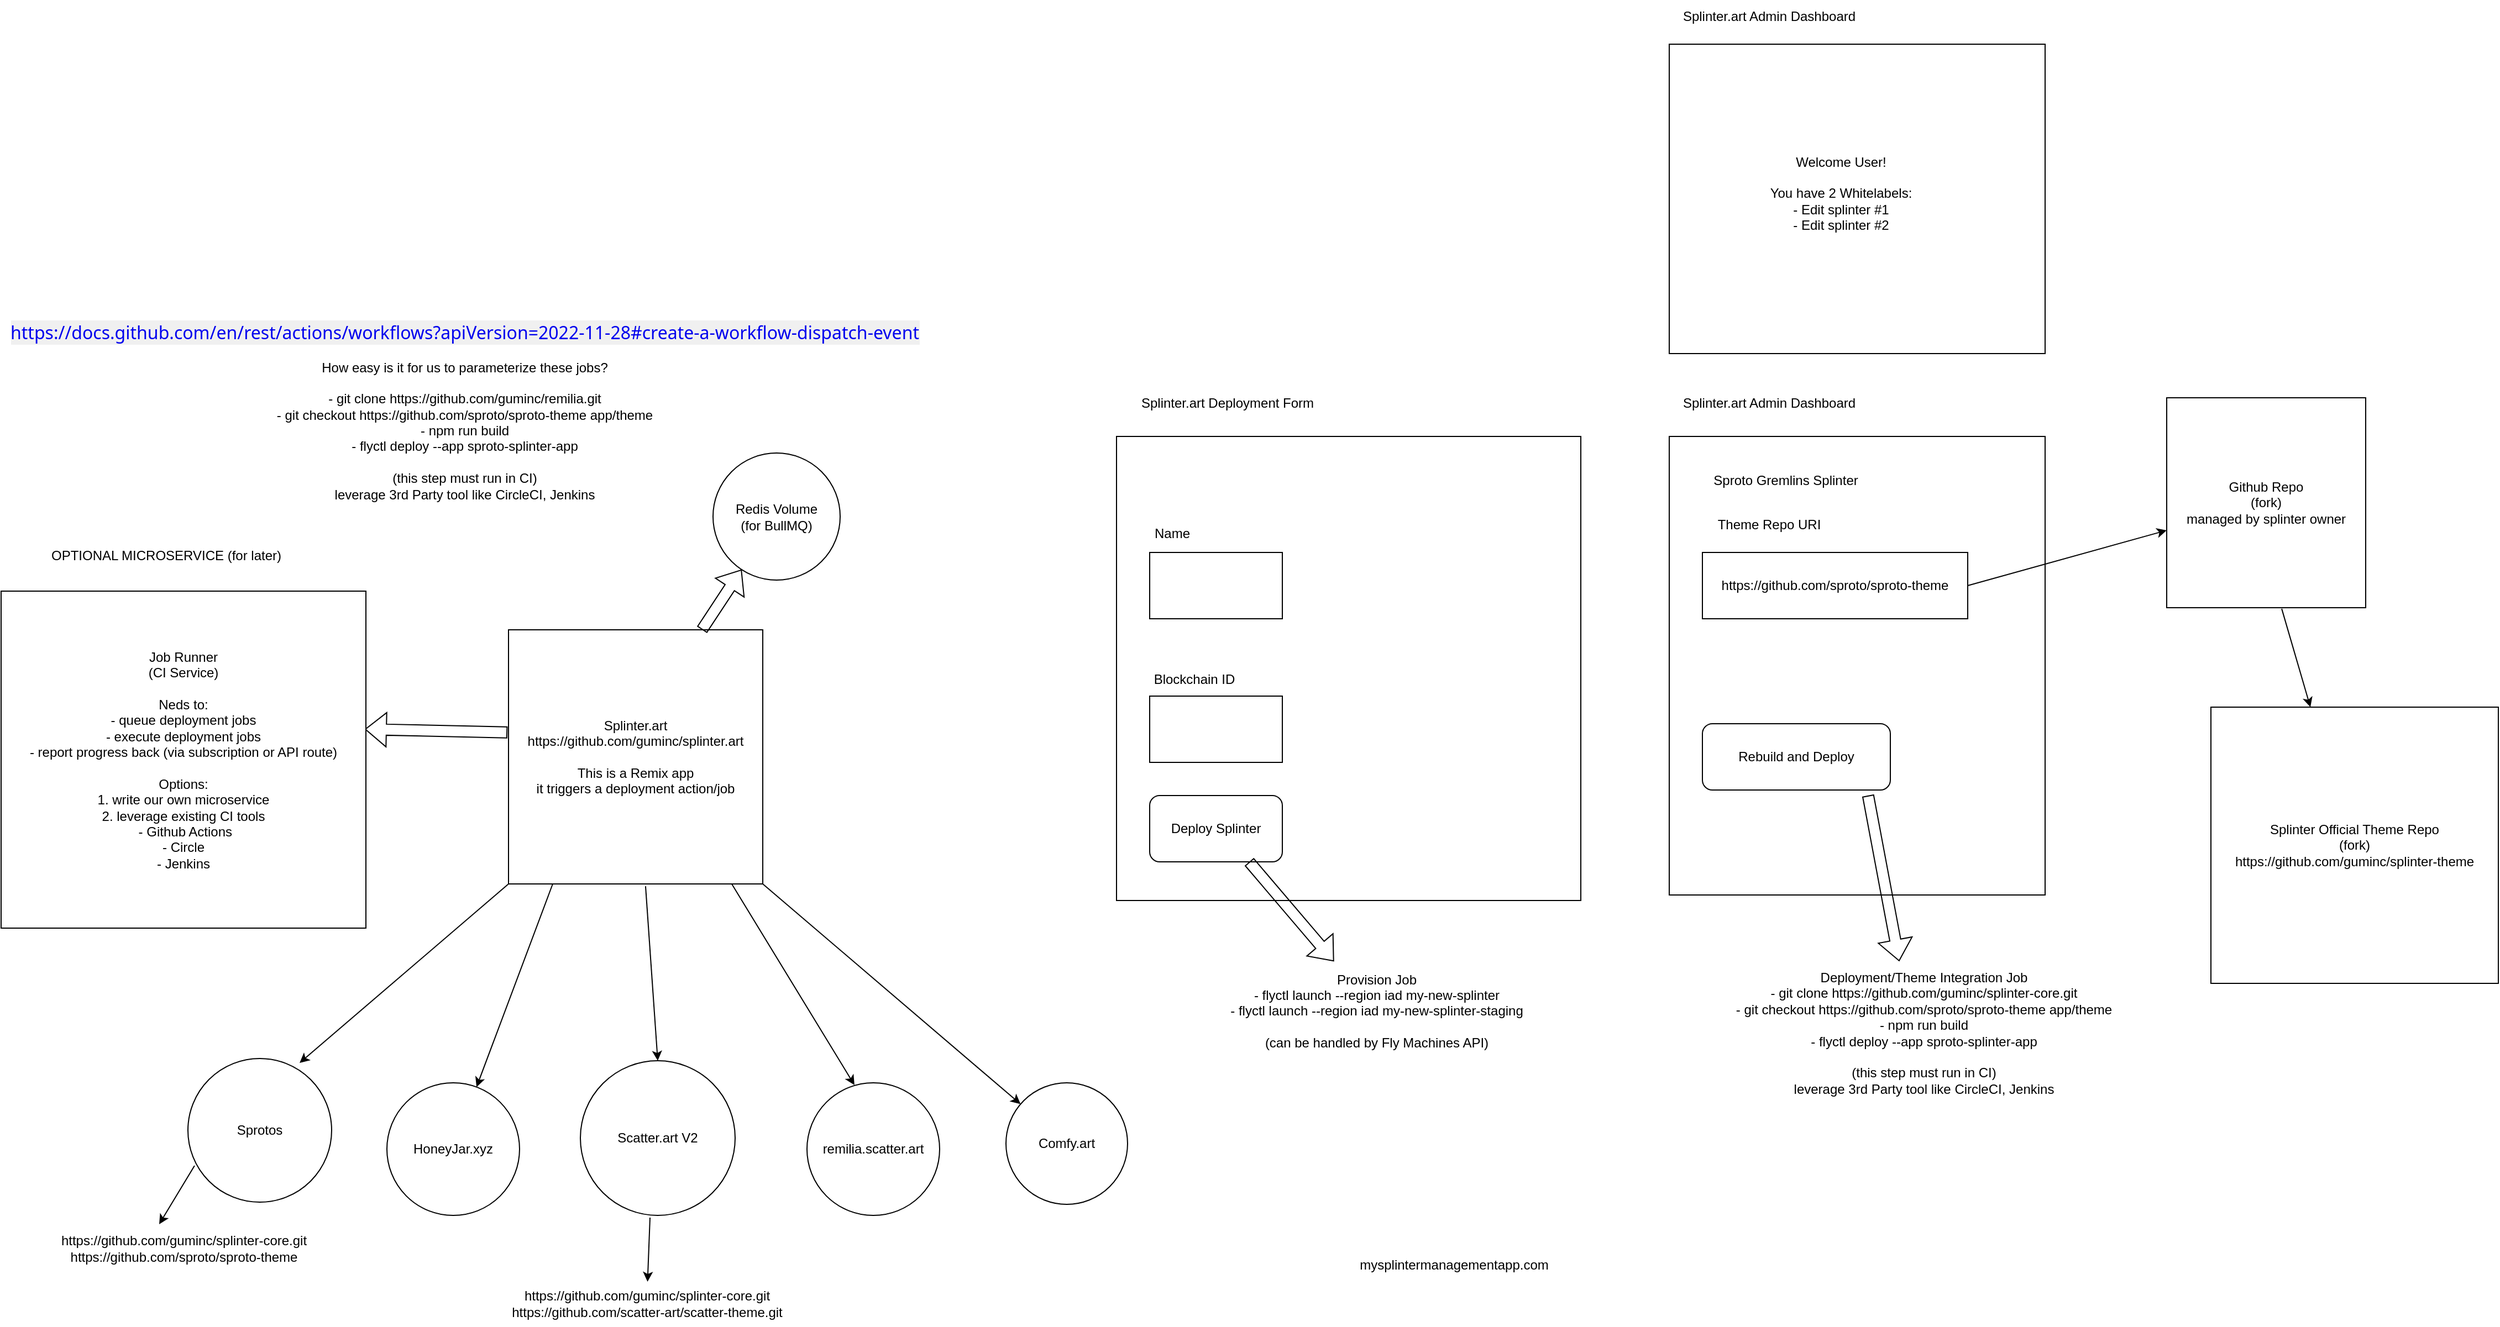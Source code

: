 <mxfile version="21.6.5" type="github">
  <diagram name="Page-1" id="4mbQmIPBIwOSGUWnRSwn">
    <mxGraphModel dx="2396" dy="1972" grid="1" gridSize="10" guides="1" tooltips="1" connect="1" arrows="1" fold="1" page="1" pageScale="1" pageWidth="850" pageHeight="1100" math="0" shadow="0">
      <root>
        <mxCell id="0" />
        <mxCell id="1" parent="0" />
        <mxCell id="HHLrlIW7dgs84ATpGye1-20" value="" style="whiteSpace=wrap;html=1;aspect=fixed;" vertex="1" parent="1">
          <mxGeometry x="870" y="105" width="420" height="420" as="geometry" />
        </mxCell>
        <mxCell id="HHLrlIW7dgs84ATpGye1-1" value="Splinter.art&lt;br&gt;https://github.com/guminc/splinter.art&lt;br&gt;&lt;br&gt;This is a Remix app&lt;br&gt;it triggers a deployment action/job" style="whiteSpace=wrap;html=1;aspect=fixed;" vertex="1" parent="1">
          <mxGeometry x="320" y="280" width="230" height="230" as="geometry" />
        </mxCell>
        <mxCell id="HHLrlIW7dgs84ATpGye1-3" value="Scatter.art V2" style="ellipse;whiteSpace=wrap;html=1;" vertex="1" parent="1">
          <mxGeometry x="385" y="670" width="140" height="140" as="geometry" />
        </mxCell>
        <mxCell id="HHLrlIW7dgs84ATpGye1-4" value="remilia.scatter.art" style="ellipse;whiteSpace=wrap;html=1;" vertex="1" parent="1">
          <mxGeometry x="590" y="690" width="120" height="120" as="geometry" />
        </mxCell>
        <mxCell id="HHLrlIW7dgs84ATpGye1-5" value="HoneyJar.xyz" style="ellipse;whiteSpace=wrap;html=1;" vertex="1" parent="1">
          <mxGeometry x="210" y="690" width="120" height="120" as="geometry" />
        </mxCell>
        <mxCell id="HHLrlIW7dgs84ATpGye1-7" value="Sprotos" style="ellipse;whiteSpace=wrap;html=1;" vertex="1" parent="1">
          <mxGeometry x="30" y="668" width="130" height="130" as="geometry" />
        </mxCell>
        <mxCell id="HHLrlIW7dgs84ATpGye1-8" value="Comfy.art" style="ellipse;whiteSpace=wrap;html=1;" vertex="1" parent="1">
          <mxGeometry x="770" y="690" width="110" height="110" as="geometry" />
        </mxCell>
        <mxCell id="HHLrlIW7dgs84ATpGye1-9" value="" style="endArrow=classic;html=1;rounded=0;entryX=0.777;entryY=0.031;entryDx=0;entryDy=0;entryPerimeter=0;" edge="1" parent="1" target="HHLrlIW7dgs84ATpGye1-7">
          <mxGeometry width="50" height="50" relative="1" as="geometry">
            <mxPoint x="320" y="510" as="sourcePoint" />
            <mxPoint x="370" y="460" as="targetPoint" />
          </mxGeometry>
        </mxCell>
        <mxCell id="HHLrlIW7dgs84ATpGye1-10" value="" style="endArrow=classic;html=1;rounded=0;" edge="1" parent="1" target="HHLrlIW7dgs84ATpGye1-5">
          <mxGeometry width="50" height="50" relative="1" as="geometry">
            <mxPoint x="360" y="510" as="sourcePoint" />
            <mxPoint x="410" y="460" as="targetPoint" />
          </mxGeometry>
        </mxCell>
        <mxCell id="HHLrlIW7dgs84ATpGye1-11" value="" style="endArrow=classic;html=1;rounded=0;exitX=0.539;exitY=1.009;exitDx=0;exitDy=0;exitPerimeter=0;entryX=0.5;entryY=0;entryDx=0;entryDy=0;" edge="1" parent="1" source="HHLrlIW7dgs84ATpGye1-1" target="HHLrlIW7dgs84ATpGye1-3">
          <mxGeometry width="50" height="50" relative="1" as="geometry">
            <mxPoint x="580" y="520" as="sourcePoint" />
            <mxPoint x="450" y="660" as="targetPoint" />
          </mxGeometry>
        </mxCell>
        <mxCell id="HHLrlIW7dgs84ATpGye1-13" value="Deploy Splinter" style="rounded=1;whiteSpace=wrap;html=1;" vertex="1" parent="1">
          <mxGeometry x="900" y="430" width="120" height="60" as="geometry" />
        </mxCell>
        <mxCell id="HHLrlIW7dgs84ATpGye1-15" value="" style="whiteSpace=wrap;html=1;" vertex="1" parent="1">
          <mxGeometry x="900" y="210" width="120" height="60" as="geometry" />
        </mxCell>
        <mxCell id="HHLrlIW7dgs84ATpGye1-16" value="Name" style="text;html=1;align=center;verticalAlign=middle;resizable=0;points=[];autosize=1;strokeColor=none;fillColor=none;" vertex="1" parent="1">
          <mxGeometry x="890" y="178" width="60" height="30" as="geometry" />
        </mxCell>
        <mxCell id="HHLrlIW7dgs84ATpGye1-17" value="Blockchain ID" style="text;html=1;align=center;verticalAlign=middle;resizable=0;points=[];autosize=1;strokeColor=none;fillColor=none;" vertex="1" parent="1">
          <mxGeometry x="890" y="310" width="100" height="30" as="geometry" />
        </mxCell>
        <mxCell id="HHLrlIW7dgs84ATpGye1-18" value="" style="whiteSpace=wrap;html=1;" vertex="1" parent="1">
          <mxGeometry x="900" y="340" width="120" height="60" as="geometry" />
        </mxCell>
        <mxCell id="HHLrlIW7dgs84ATpGye1-19" value="Splinter.art Deployment Form" style="text;html=1;align=center;verticalAlign=middle;resizable=0;points=[];autosize=1;strokeColor=none;fillColor=none;" vertex="1" parent="1">
          <mxGeometry x="880" y="60" width="180" height="30" as="geometry" />
        </mxCell>
        <mxCell id="HHLrlIW7dgs84ATpGye1-23" value="Provision Job&lt;br&gt;- flyctl launch --region iad my-new-splinter&lt;br&gt;- flyctl launch --region iad my-new-splinter-staging&lt;br&gt;&lt;br&gt;(can be handled by Fly Machines API)" style="text;html=1;align=center;verticalAlign=middle;resizable=0;points=[];autosize=1;strokeColor=none;fillColor=none;" vertex="1" parent="1">
          <mxGeometry x="960" y="580" width="290" height="90" as="geometry" />
        </mxCell>
        <mxCell id="HHLrlIW7dgs84ATpGye1-24" value="" style="shape=flexArrow;endArrow=classic;html=1;rounded=0;exitX=0.75;exitY=1;exitDx=0;exitDy=0;" edge="1" parent="1" source="HHLrlIW7dgs84ATpGye1-13" target="HHLrlIW7dgs84ATpGye1-23">
          <mxGeometry width="50" height="50" relative="1" as="geometry">
            <mxPoint x="1040" y="430" as="sourcePoint" />
            <mxPoint x="1070" y="640" as="targetPoint" />
          </mxGeometry>
        </mxCell>
        <mxCell id="HHLrlIW7dgs84ATpGye1-25" value="" style="rounded=0;whiteSpace=wrap;html=1;" vertex="1" parent="1">
          <mxGeometry x="1370" y="105" width="340" height="415" as="geometry" />
        </mxCell>
        <mxCell id="HHLrlIW7dgs84ATpGye1-26" value="Splinter.art Admin Dashboard" style="text;html=1;align=center;verticalAlign=middle;resizable=0;points=[];autosize=1;strokeColor=none;fillColor=none;" vertex="1" parent="1">
          <mxGeometry x="1370" y="60" width="180" height="30" as="geometry" />
        </mxCell>
        <mxCell id="HHLrlIW7dgs84ATpGye1-27" value="https://github.com/sproto/sproto-theme" style="rounded=0;whiteSpace=wrap;html=1;" vertex="1" parent="1">
          <mxGeometry x="1400" y="210" width="240" height="60" as="geometry" />
        </mxCell>
        <mxCell id="HHLrlIW7dgs84ATpGye1-28" value="Theme Repo URI" style="text;html=1;align=center;verticalAlign=middle;resizable=0;points=[];autosize=1;strokeColor=none;fillColor=none;" vertex="1" parent="1">
          <mxGeometry x="1400" y="170" width="120" height="30" as="geometry" />
        </mxCell>
        <mxCell id="HHLrlIW7dgs84ATpGye1-29" value="Rebuild and Deploy" style="rounded=1;whiteSpace=wrap;html=1;" vertex="1" parent="1">
          <mxGeometry x="1400" y="365" width="170" height="60" as="geometry" />
        </mxCell>
        <mxCell id="HHLrlIW7dgs84ATpGye1-30" value="" style="endArrow=classic;html=1;rounded=0;exitX=1;exitY=0.5;exitDx=0;exitDy=0;" edge="1" parent="1" source="HHLrlIW7dgs84ATpGye1-27" target="HHLrlIW7dgs84ATpGye1-31">
          <mxGeometry width="50" height="50" relative="1" as="geometry">
            <mxPoint x="1500" y="340" as="sourcePoint" />
            <mxPoint x="1880" y="100" as="targetPoint" />
          </mxGeometry>
        </mxCell>
        <mxCell id="HHLrlIW7dgs84ATpGye1-31" value="Github Repo&lt;br&gt;(fork)&lt;br&gt;managed by splinter owner" style="rounded=0;whiteSpace=wrap;html=1;" vertex="1" parent="1">
          <mxGeometry x="1820" y="70" width="180" height="190" as="geometry" />
        </mxCell>
        <mxCell id="HHLrlIW7dgs84ATpGye1-32" value="" style="endArrow=classic;html=1;rounded=0;exitX=0.578;exitY=1.005;exitDx=0;exitDy=0;exitPerimeter=0;" edge="1" parent="1" source="HHLrlIW7dgs84ATpGye1-31">
          <mxGeometry width="50" height="50" relative="1" as="geometry">
            <mxPoint x="1720" y="350" as="sourcePoint" />
            <mxPoint x="1950" y="350" as="targetPoint" />
          </mxGeometry>
        </mxCell>
        <mxCell id="HHLrlIW7dgs84ATpGye1-33" value="Splinter Official Theme Repo&lt;br&gt;(fork)&lt;br&gt;https://github.com/guminc/splinter-theme" style="rounded=0;whiteSpace=wrap;html=1;" vertex="1" parent="1">
          <mxGeometry x="1860" y="350" width="260" height="250" as="geometry" />
        </mxCell>
        <mxCell id="HHLrlIW7dgs84ATpGye1-34" value="" style="shape=flexArrow;endArrow=classic;html=1;rounded=0;exitX=0.529;exitY=0.783;exitDx=0;exitDy=0;exitPerimeter=0;entryX=0.439;entryY=0;entryDx=0;entryDy=0;entryPerimeter=0;" edge="1" parent="1" source="HHLrlIW7dgs84ATpGye1-25" target="HHLrlIW7dgs84ATpGye1-35">
          <mxGeometry width="50" height="50" relative="1" as="geometry">
            <mxPoint x="1510" y="510" as="sourcePoint" />
            <mxPoint x="1620" y="580" as="targetPoint" />
          </mxGeometry>
        </mxCell>
        <mxCell id="HHLrlIW7dgs84ATpGye1-35" value="Deployment/Theme Integration Job&lt;br&gt;- git clone https://github.com/guminc/splinter-core.git&lt;br style=&quot;border-color: var(--border-color);&quot;&gt;- git checkout&amp;nbsp;https://github.com/sproto/sproto-theme&amp;nbsp;app/theme&lt;br&gt;- npm run build&lt;br&gt;- flyctl deploy --app sproto-splinter-app&lt;br&gt;&lt;br&gt;(this step must run in CI)&lt;br&gt;leverage 3rd Party tool like CircleCI, Jenkins" style="text;html=1;align=center;verticalAlign=middle;resizable=0;points=[];autosize=1;strokeColor=none;fillColor=none;" vertex="1" parent="1">
          <mxGeometry x="1420" y="580" width="360" height="130" as="geometry" />
        </mxCell>
        <mxCell id="HHLrlIW7dgs84ATpGye1-36" value="" style="endArrow=classic;html=1;rounded=0;entryX=0.358;entryY=0.017;entryDx=0;entryDy=0;entryPerimeter=0;exitX=0.878;exitY=1;exitDx=0;exitDy=0;exitPerimeter=0;" edge="1" parent="1" source="HHLrlIW7dgs84ATpGye1-1" target="HHLrlIW7dgs84ATpGye1-4">
          <mxGeometry width="50" height="50" relative="1" as="geometry">
            <mxPoint x="800" y="440" as="sourcePoint" />
            <mxPoint x="850" y="390" as="targetPoint" />
          </mxGeometry>
        </mxCell>
        <mxCell id="HHLrlIW7dgs84ATpGye1-37" value="" style="endArrow=classic;html=1;rounded=0;exitX=1;exitY=1;exitDx=0;exitDy=0;" edge="1" parent="1" source="HHLrlIW7dgs84ATpGye1-1" target="HHLrlIW7dgs84ATpGye1-8">
          <mxGeometry width="50" height="50" relative="1" as="geometry">
            <mxPoint x="800" y="440" as="sourcePoint" />
            <mxPoint x="850" y="390" as="targetPoint" />
          </mxGeometry>
        </mxCell>
        <mxCell id="HHLrlIW7dgs84ATpGye1-38" value="Sproto Gremlins Splinter" style="text;html=1;align=center;verticalAlign=middle;resizable=0;points=[];autosize=1;strokeColor=none;fillColor=none;" vertex="1" parent="1">
          <mxGeometry x="1400" y="130" width="150" height="30" as="geometry" />
        </mxCell>
        <mxCell id="HHLrlIW7dgs84ATpGye1-39" value="https://github.com/guminc/splinter-core.git&lt;br&gt;https://github.com/scatter-art/scatter-theme.git" style="text;html=1;align=center;verticalAlign=middle;resizable=0;points=[];autosize=1;strokeColor=none;fillColor=none;" vertex="1" parent="1">
          <mxGeometry x="310" y="870" width="270" height="40" as="geometry" />
        </mxCell>
        <mxCell id="HHLrlIW7dgs84ATpGye1-42" value="" style="shape=flexArrow;endArrow=classic;html=1;rounded=0;exitX=-0.004;exitY=0.404;exitDx=0;exitDy=0;exitPerimeter=0;" edge="1" parent="1" source="HHLrlIW7dgs84ATpGye1-1">
          <mxGeometry width="50" height="50" relative="1" as="geometry">
            <mxPoint x="680" y="590" as="sourcePoint" />
            <mxPoint x="190" y="370" as="targetPoint" />
          </mxGeometry>
        </mxCell>
        <mxCell id="HHLrlIW7dgs84ATpGye1-44" value="Job Runner&lt;br&gt;(CI Service)&lt;br&gt;&lt;br&gt;Neds to:&lt;br&gt;- queue deployment jobs&lt;br&gt;- execute deployment jobs&lt;br&gt;- report progress back (via subscription or API route)&lt;br&gt;&lt;br&gt;Options:&lt;br&gt;1. write our own microservice&lt;br&gt;2. leverage existing CI tools&lt;br&gt;&amp;nbsp;- Github Actions&lt;br&gt;- Circle&lt;br&gt;- Jenkins" style="rounded=0;whiteSpace=wrap;html=1;" vertex="1" parent="1">
          <mxGeometry x="-139" y="245" width="330" height="305" as="geometry" />
        </mxCell>
        <mxCell id="HHLrlIW7dgs84ATpGye1-45" value="&lt;a style=&quot;margin: 0px; padding: 0px; border: 0px; font-family: &amp;quot;gg sans&amp;quot;, &amp;quot;Noto Sans&amp;quot;, &amp;quot;Helvetica Neue&amp;quot;, Helvetica, Arial, sans-serif; font-size: 16px; vertical-align: baseline; text-decoration: var(--link-decoration); cursor: pointer; outline: 0px; word-break: break-word; text-align: left; background-color: rgba(2, 2, 2, 0.06);&quot; tabindex=&quot;0&quot; role=&quot;button&quot; title=&quot;https://docs.github.com/en/rest/actions/workflows?apiVersion=2022-11-28#create-a-workflow-dispatch-event&quot; target=&quot;_blank&quot; rel=&quot;noreferrer noopener&quot; href=&quot;https://docs.github.com/en/rest/actions/workflows?apiVersion=2022-11-28#create-a-workflow-dispatch-event&quot; class=&quot;anchor-1X4H4q anchorUnderlineOnHover-wiZFZ_&quot;&gt;https://docs.github.com/en/rest/actions/workflows?apiVersion=2022-11-28#create-a-workflow-dispatch-event&lt;/a&gt;&lt;br&gt;&lt;br&gt;How easy is it for us to parameterize these jobs?&lt;br&gt;&lt;br&gt;- git clone https://github.com/guminc/remilia.git&lt;br style=&quot;border-color: var(--border-color);&quot;&gt;- git checkout&amp;nbsp;https://github.com/sproto/sproto-theme&amp;nbsp;app/theme&lt;br style=&quot;border-color: var(--border-color);&quot;&gt;- npm run build&lt;br style=&quot;border-color: var(--border-color);&quot;&gt;- flyctl deploy --app sproto-splinter-app&lt;br style=&quot;border-color: var(--border-color);&quot;&gt;&lt;br style=&quot;border-color: var(--border-color);&quot;&gt;(this step must run in CI)&lt;br style=&quot;border-color: var(--border-color);&quot;&gt;leverage 3rd Party tool like CircleCI, Jenkins" style="text;html=1;align=center;verticalAlign=middle;resizable=0;points=[];autosize=1;strokeColor=none;fillColor=none;" vertex="1" parent="1">
          <mxGeometry x="-125" y="-7" width="810" height="180" as="geometry" />
        </mxCell>
        <mxCell id="HHLrlIW7dgs84ATpGye1-49" value="" style="shape=flexArrow;endArrow=classic;html=1;rounded=0;" edge="1" parent="1" target="HHLrlIW7dgs84ATpGye1-50">
          <mxGeometry width="50" height="50" relative="1" as="geometry">
            <mxPoint x="495" y="280" as="sourcePoint" />
            <mxPoint x="545" y="230" as="targetPoint" />
          </mxGeometry>
        </mxCell>
        <mxCell id="HHLrlIW7dgs84ATpGye1-50" value="Redis Volume&lt;br&gt;(for BullMQ)" style="ellipse;whiteSpace=wrap;html=1;aspect=fixed;" vertex="1" parent="1">
          <mxGeometry x="505" y="120" width="115" height="115" as="geometry" />
        </mxCell>
        <mxCell id="HHLrlIW7dgs84ATpGye1-51" value="OPTIONAL MICROSERVICE (for later)" style="text;html=1;align=center;verticalAlign=middle;resizable=0;points=[];autosize=1;strokeColor=none;fillColor=none;" vertex="1" parent="1">
          <mxGeometry x="-105" y="198" width="230" height="30" as="geometry" />
        </mxCell>
        <mxCell id="HHLrlIW7dgs84ATpGye1-52" value="https://github.com/guminc/splinter-core.git&lt;br&gt;https://github.com/sproto/sproto-theme" style="text;html=1;align=center;verticalAlign=middle;resizable=0;points=[];autosize=1;strokeColor=none;fillColor=none;" vertex="1" parent="1">
          <mxGeometry x="-99" y="820" width="250" height="40" as="geometry" />
        </mxCell>
        <mxCell id="HHLrlIW7dgs84ATpGye1-53" value="" style="endArrow=classic;html=1;rounded=0;entryX=0.412;entryY=-0.05;entryDx=0;entryDy=0;entryPerimeter=0;exitX=0.046;exitY=0.746;exitDx=0;exitDy=0;exitPerimeter=0;" edge="1" parent="1" source="HHLrlIW7dgs84ATpGye1-7" target="HHLrlIW7dgs84ATpGye1-52">
          <mxGeometry width="50" height="50" relative="1" as="geometry">
            <mxPoint x="250" y="650" as="sourcePoint" />
            <mxPoint x="300" y="600" as="targetPoint" />
          </mxGeometry>
        </mxCell>
        <mxCell id="HHLrlIW7dgs84ATpGye1-54" value="" style="endArrow=classic;html=1;rounded=0;exitX=0.45;exitY=1.014;exitDx=0;exitDy=0;exitPerimeter=0;" edge="1" parent="1" source="HHLrlIW7dgs84ATpGye1-3" target="HHLrlIW7dgs84ATpGye1-39">
          <mxGeometry width="50" height="50" relative="1" as="geometry">
            <mxPoint x="460" y="820" as="sourcePoint" />
            <mxPoint x="410" y="600" as="targetPoint" />
          </mxGeometry>
        </mxCell>
        <mxCell id="HHLrlIW7dgs84ATpGye1-55" value="mysplintermanagementapp.com&lt;br&gt;" style="text;html=1;align=center;verticalAlign=middle;resizable=0;points=[];autosize=1;strokeColor=none;fillColor=none;" vertex="1" parent="1">
          <mxGeometry x="1080" y="840" width="190" height="30" as="geometry" />
        </mxCell>
        <mxCell id="HHLrlIW7dgs84ATpGye1-57" value="" style="rounded=0;whiteSpace=wrap;html=1;" vertex="1" parent="1">
          <mxGeometry x="1370" y="-250" width="340" height="280" as="geometry" />
        </mxCell>
        <mxCell id="HHLrlIW7dgs84ATpGye1-62" value="Splinter.art Admin Dashboard" style="text;html=1;align=center;verticalAlign=middle;resizable=0;points=[];autosize=1;strokeColor=none;fillColor=none;" vertex="1" parent="1">
          <mxGeometry x="1370" y="-290" width="180" height="30" as="geometry" />
        </mxCell>
        <mxCell id="HHLrlIW7dgs84ATpGye1-63" value="Welcome User!&lt;br&gt;&lt;br&gt;You have 2 Whitelabels:&lt;br&gt;- Edit splinter #1&lt;br&gt;- Edit splinter #2" style="text;html=1;align=center;verticalAlign=middle;resizable=0;points=[];autosize=1;strokeColor=none;fillColor=none;" vertex="1" parent="1">
          <mxGeometry x="1450" y="-160" width="150" height="90" as="geometry" />
        </mxCell>
      </root>
    </mxGraphModel>
  </diagram>
</mxfile>
